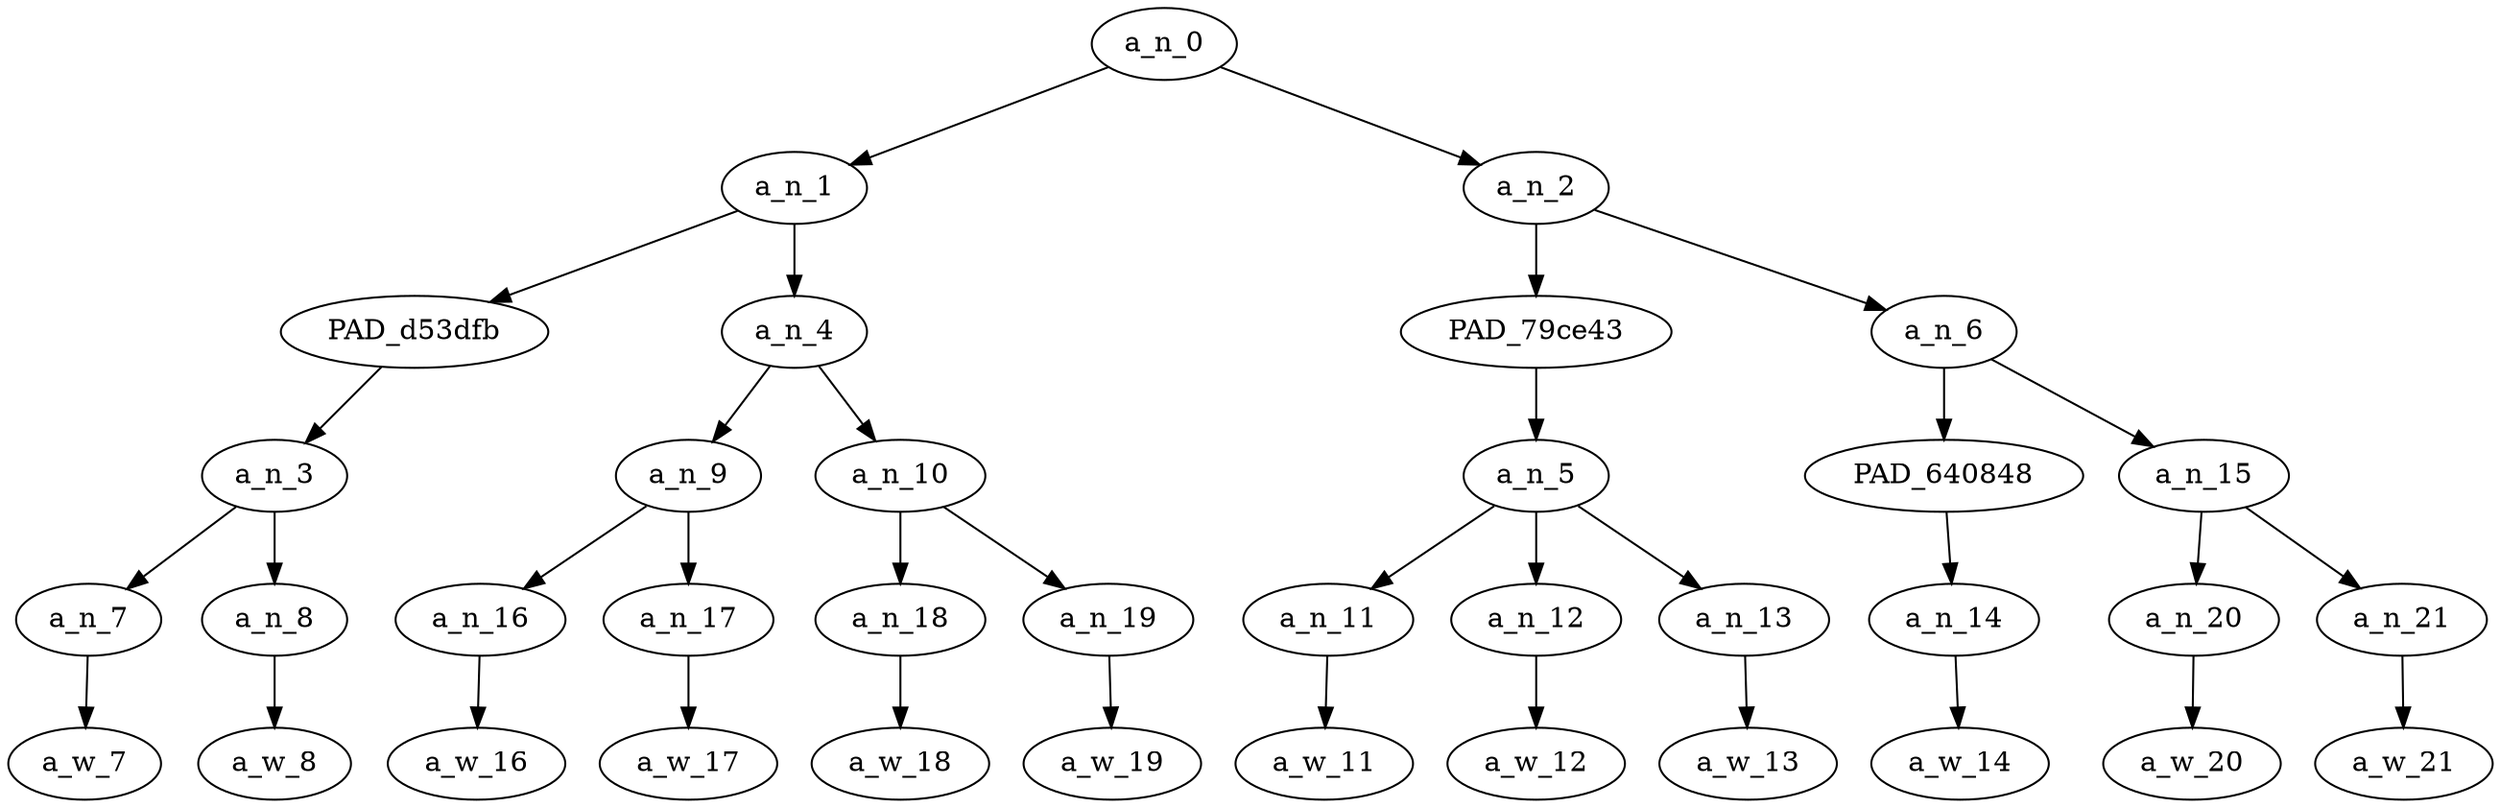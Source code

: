 strict digraph "" {
	a_n_0	[div_dir=1,
		index=0,
		level=5,
		pos="5.1875,5!",
		text_span="[0, 1, 2, 3, 4, 5, 6, 7, 8, 9, 10, 11]",
		value=0.99999999];
	a_n_1	[div_dir=1,
		index=0,
		level=4,
		pos="2.0,4!",
		text_span="[0, 1, 2, 3, 4, 5]",
		value=0.51986273];
	a_n_0 -> a_n_1;
	a_n_2	[div_dir=1,
		index=1,
		level=4,
		pos="8.375,4!",
		text_span="[6, 7, 8, 9, 10, 11]",
		value=0.47998144];
	a_n_0 -> a_n_2;
	PAD_d53dfb	[div_dir=1,
		index=0,
		level=3,
		pos="0.5,3!",
		text_span="[0, 1]",
		value=0.10161561];
	a_n_1 -> PAD_d53dfb;
	a_n_4	[div_dir=1,
		index=1,
		level=3,
		pos="3.5,3!",
		text_span="[2, 3, 4, 5]",
		value=0.41815439];
	a_n_1 -> a_n_4;
	a_n_3	[div_dir=1,
		index=0,
		level=2,
		pos="0.5,2!",
		text_span="[0, 1]",
		value=0.10161561];
	PAD_d53dfb -> a_n_3;
	a_n_7	[div_dir=1,
		index=0,
		level=1,
		pos="0.0,1!",
		text_span="[0]",
		value=0.03702619];
	a_n_3 -> a_n_7;
	a_n_8	[div_dir=-1,
		index=1,
		level=1,
		pos="1.0,1!",
		text_span="[1]",
		value=0.06454623];
	a_n_3 -> a_n_8;
	a_w_7	[div_dir=0,
		index=0,
		level=0,
		pos="0,0!",
		text_span="[0]",
		value=the];
	a_n_7 -> a_w_7;
	a_w_8	[div_dir=0,
		index=1,
		level=0,
		pos="1,0!",
		text_span="[1]",
		value=bigger];
	a_n_8 -> a_w_8;
	a_n_9	[div_dir=1,
		index=1,
		level=2,
		pos="2.5,2!",
		text_span="[2, 3]",
		value=0.31154829];
	a_n_4 -> a_n_9;
	a_n_10	[div_dir=-1,
		index=2,
		level=2,
		pos="4.5,2!",
		text_span="[4, 5]",
		value=0.10652379];
	a_n_4 -> a_n_10;
	a_n_16	[div_dir=1,
		index=2,
		level=1,
		pos="2.0,1!",
		text_span="[2]",
		value=0.05867544];
	a_n_9 -> a_n_16;
	a_n_17	[div_dir=-1,
		index=3,
		level=1,
		pos="3.0,1!",
		text_span="[3]",
		value=0.25270292];
	a_n_9 -> a_n_17;
	a_w_16	[div_dir=0,
		index=2,
		level=0,
		pos="2,0!",
		text_span="[2]",
		value=the1];
	a_n_16 -> a_w_16;
	a_w_17	[div_dir=0,
		index=3,
		level=0,
		pos="3,0!",
		text_span="[3]",
		value=hoops];
	a_n_17 -> a_w_17;
	a_n_18	[div_dir=1,
		index=4,
		level=1,
		pos="4.0,1!",
		text_span="[4]",
		value=0.03908522];
	a_n_10 -> a_n_18;
	a_n_19	[div_dir=-1,
		index=5,
		level=1,
		pos="5.0,1!",
		text_span="[5]",
		value=0.06735691];
	a_n_10 -> a_n_19;
	a_w_18	[div_dir=0,
		index=4,
		level=0,
		pos="4,0!",
		text_span="[4]",
		value=the2];
	a_n_18 -> a_w_18;
	a_w_19	[div_dir=0,
		index=5,
		level=0,
		pos="5,0!",
		text_span="[5]",
		value=bigger1];
	a_n_19 -> a_w_19;
	PAD_79ce43	[div_dir=1,
		index=2,
		level=3,
		pos="7.0,3!",
		text_span="[6, 7, 8]",
		value=0.28852871];
	a_n_2 -> PAD_79ce43;
	a_n_6	[div_dir=1,
		index=3,
		level=3,
		pos="9.75,3!",
		text_span="[9, 10, 11]",
		value=0.19132570];
	a_n_2 -> a_n_6;
	a_n_5	[div_dir=1,
		index=3,
		level=2,
		pos="7.0,2!",
		text_span="[6, 7, 8]",
		value=0.28852871];
	PAD_79ce43 -> a_n_5;
	a_n_11	[div_dir=1,
		index=6,
		level=1,
		pos="6.0,1!",
		text_span="[6]",
		value=0.04392465];
	a_n_5 -> a_n_11;
	a_n_12	[div_dir=1,
		index=7,
		level=1,
		pos="7.0,1!",
		text_span="[7]",
		value=0.16998830];
	a_n_5 -> a_n_12;
	a_n_13	[div_dir=1,
		index=8,
		level=1,
		pos="8.0,1!",
		text_span="[8]",
		value=0.07448860];
	a_n_5 -> a_n_13;
	a_w_11	[div_dir=0,
		index=6,
		level=0,
		pos="6,0!",
		text_span="[6]",
		value=the3];
	a_n_11 -> a_w_11;
	a_w_12	[div_dir=0,
		index=7,
		level=0,
		pos="7,0!",
		text_span="[7]",
		value=hoe];
	a_n_12 -> a_w_12;
	a_w_13	[div_dir=0,
		index=8,
		level=0,
		pos="8,0!",
		text_span="[8]",
		value=guy];
	a_n_13 -> a_w_13;
	PAD_640848	[div_dir=1,
		index=4,
		level=2,
		pos="9.0,2!",
		text_span="[9]",
		value=0.04492249];
	a_n_6 -> PAD_640848;
	a_n_15	[div_dir=-1,
		index=5,
		level=2,
		pos="10.5,2!",
		text_span="[10, 11]",
		value=0.14635555];
	a_n_6 -> a_n_15;
	a_n_14	[div_dir=1,
		index=9,
		level=1,
		pos="9.0,1!",
		text_span="[9]",
		value=0.04492249];
	PAD_640848 -> a_n_14;
	a_w_14	[div_dir=0,
		index=9,
		level=0,
		pos="9,0!",
		text_span="[9]",
		value=at];
	a_n_14 -> a_w_14;
	a_n_20	[div_dir=-1,
		index=10,
		level=1,
		pos="10.0,1!",
		text_span="[10]",
		value=0.08230961];
	a_n_15 -> a_n_20;
	a_n_21	[div_dir=1,
		index=11,
		level=1,
		pos="11.0,1!",
		text_span="[11]",
		value=0.06386737];
	a_n_15 -> a_n_21;
	a_w_20	[div_dir=0,
		index=10,
		level=0,
		pos="10,0!",
		text_span="[10]",
		value=gas];
	a_n_20 -> a_w_20;
	a_w_21	[div_dir=0,
		index=11,
		level=0,
		pos="11,0!",
		text_span="[11]",
		value=station];
	a_n_21 -> a_w_21;
}
